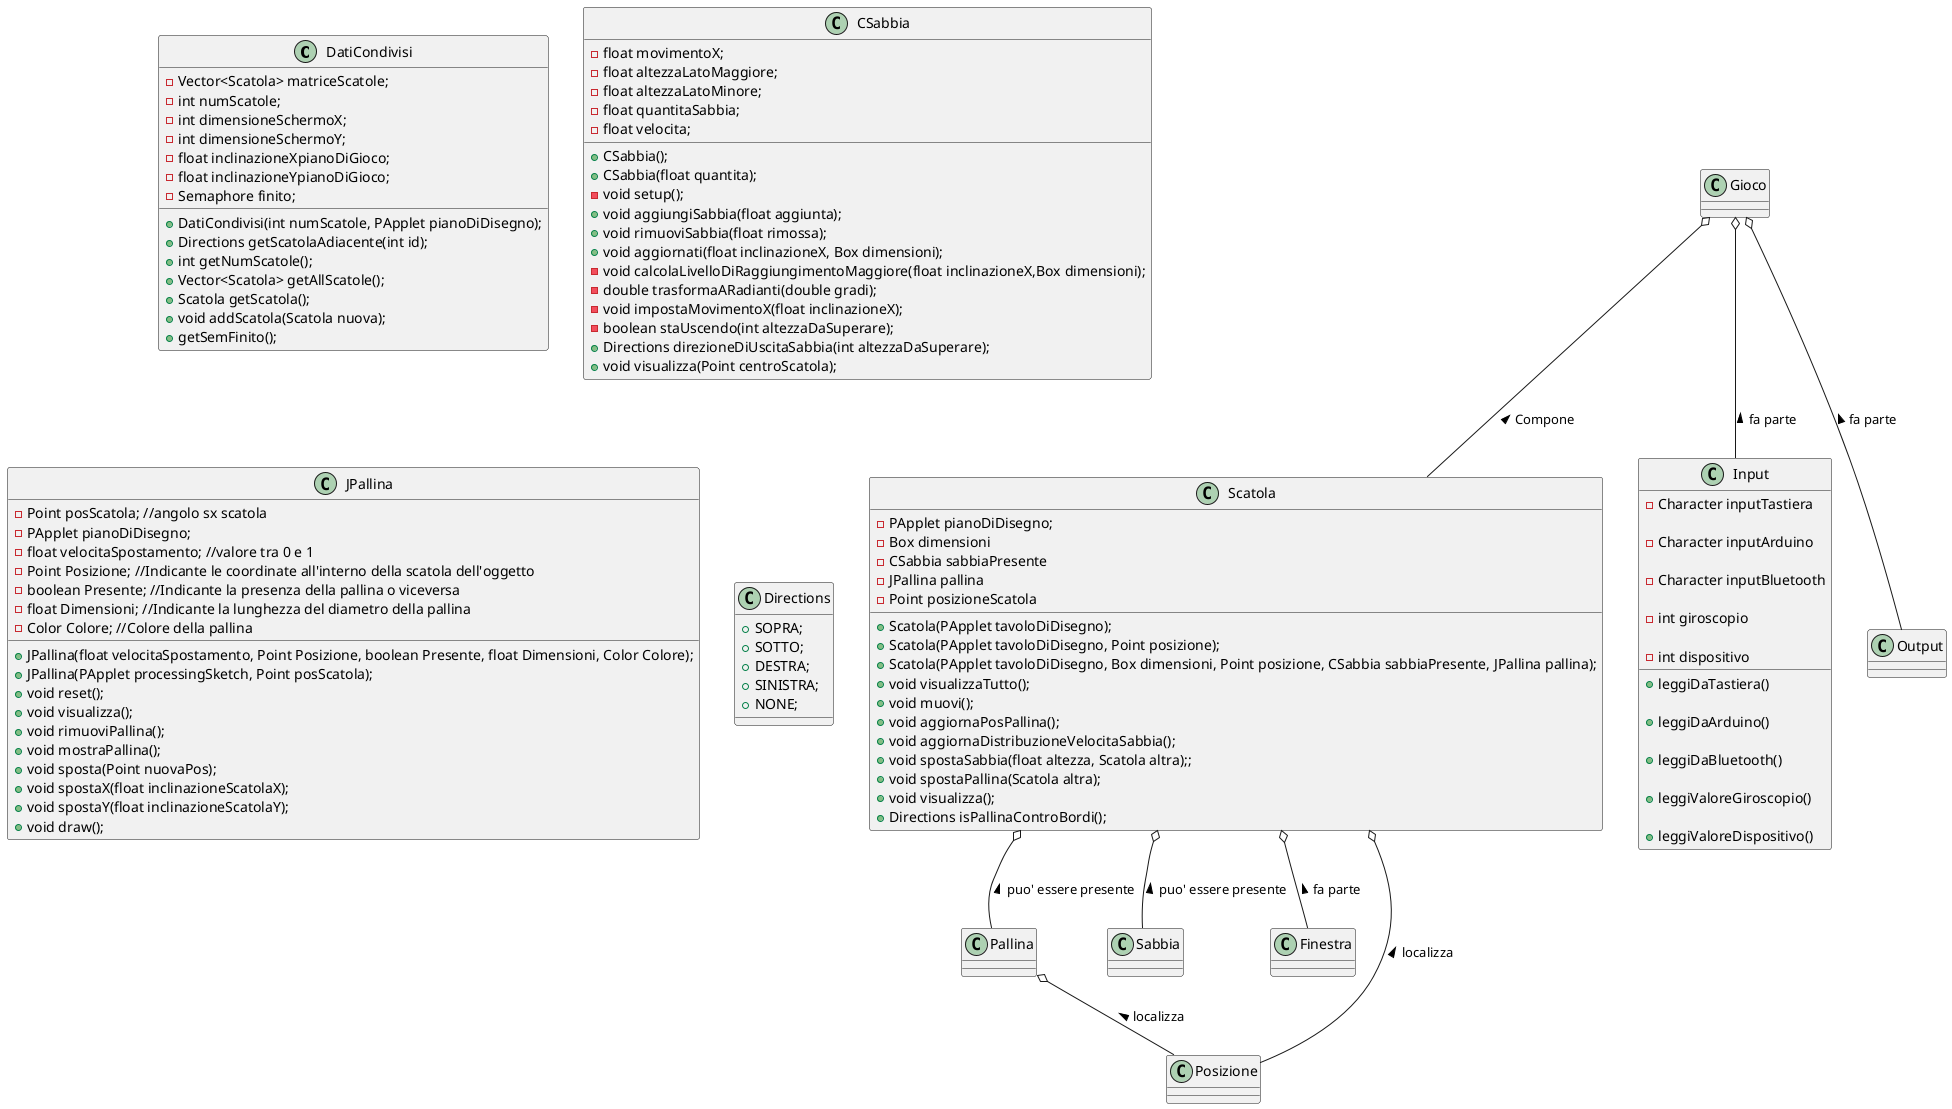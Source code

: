 @startuml

class DatiCondivisi{
    -Vector<Scatola> matriceScatole;
    -int numScatole;
    -int dimensioneSchermoX;
    -int dimensioneSchermoY;
    -float inclinazioneXpianoDiGioco;
    -float inclinazioneYpianoDiGioco;
    -Semaphore finito;
    
    +DatiCondivisi(int numScatole, PApplet pianoDiDisegno);
    +Directions getScatolaAdiacente(int id);
    +int getNumScatole();
    +Vector<Scatola> getAllScatole();
    +Scatola getScatola();
    +void addScatola(Scatola nuova);
    +getSemFinito();
}


class Scatola{
    -PApplet pianoDiDisegno;
    -Box dimensioni
    -CSabbia sabbiaPresente
    -JPallina pallina
    -Point posizioneScatola



    +Scatola(PApplet tavoloDiDisegno);
    +Scatola(PApplet tavoloDiDisegno, Point posizione);
    +Scatola(PApplet tavoloDiDisegno, Box dimensioni, Point posizione, CSabbia sabbiaPresente, JPallina pallina);  
    +void visualizzaTutto();
    +void muovi();  
    +void aggiornaPosPallina();  
    +void aggiornaDistribuzioneVelocitaSabbia(); 
    +void spostaSabbia(float altezza, Scatola altra);;  
    +void spostaPallina(Scatola altra);  
    +void visualizza();  
    +Directions isPallinaControBordi();
}



class CSabbia{
    -float movimentoX;
    -float altezzaLatoMaggiore;
    -float altezzaLatoMinore;
    -float quantitaSabbia;
    -float velocita;
    
    +CSabbia();
    +CSabbia(float quantita);
    -void setup();
    +void aggiungiSabbia(float aggiunta);
    +void rimuoviSabbia(float rimossa);  
    +void aggiornati(float inclinazioneX, Box dimensioni); 
    -void calcolaLivelloDiRaggiungimentoMaggiore(float inclinazioneX,Box dimensioni);
    -double trasformaARadianti(double gradi); 
    -void impostaMovimentoX(float inclinazioneX);
    -boolean staUscendo(int altezzaDaSuperare);
    +Directions direzioneDiUscitaSabbia(int altezzaDaSuperare); 
    +void visualizza(Point centroScatola);

}

class JPallina{
    -Point posScatola; //angolo sx scatola
    -PApplet pianoDiDisegno; 
    -float velocitaSpostamento; //valore tra 0 e 1
    -Point Posizione; //Indicante le coordinate all'interno della scatola dell'oggetto
    -boolean Presente; //Indicante la presenza della pallina o viceversa
    -float Dimensioni; //Indicante la lunghezza del diametro della pallina
    -Color Colore; //Colore della pallina 
    


    +JPallina(float velocitaSpostamento, Point Posizione, boolean Presente, float Dimensioni, Color Colore);
    +JPallina(PApplet processingSketch, Point posScatola);
    +void reset(); 
    +void visualizza();  
    +void rimuoviPallina();  
    +void mostraPallina(); 
    +void sposta(Point nuovaPos);  
    +void spostaX(float inclinazioneScatolaX); 
    +void spostaY(float inclinazioneScatolaY);  
    +void draw();
}


class Directions{
    +SOPRA;
	+SOTTO;
	+DESTRA;
	+SINISTRA;
	+NONE;
}


class Input{
    /'Rappresenta il valore di input letto dalla tastiera'/
    -Character inputTastiera

    /'Rappresenta il valore di input letto da arduino'/
    -Character inputArduino

    /'Rappresenta il valore di input letto dal bluetooth'/
    -Character inputBluetooth

    /'Rappresenta il valore di input letto dal giroscopio'/
    -int giroscopio

    /'Rappresenta il valore di input letto dal dispositivo'/
    -int dispositivo


    /'Metodo che permette di leggere il valore di input dalla tastiera e aggiornare
    di conseguenza l'attributo inputTastiera della classe'/
    +leggiDaTastiera()

    /'Metodo che permette di leggere il valore di input dall'Arduino e aggiornare
    di conseguenza l'attributo inputArduino della classe'/
    +leggiDaArduino()

    /'Metodo che permette di leggere il valore di input dal Bluetooth e aggiornare
    di conseguenza l'attributo inputBluetooth della classe'/
    +leggiDaBluetooth()

    /'Metodo che permette di leggere il valore di input dal Giroscopio e aggiornare
    di conseguenza l'attributo giroscopio della classe'/
    +leggiValoreGiroscopio()

    /'Metodo che permette di leggere il valore di input dal Dispositivo e aggiornare
    di conseguenza l'attributo dispositivo della classe'/
    +leggiValoreDispositivo()
}


Gioco o--Scatola:  Compone <
Gioco o--Input:  fa parte <
Gioco o--Output:  fa parte <
Scatola o--Pallina:  puo' essere presente <
Scatola o--Sabbia:  puo' essere presente <
Scatola o--Finestra:  fa parte <
Scatola o--Posizione:  localizza <
Pallina o--Posizione:  localizza <
@enduml